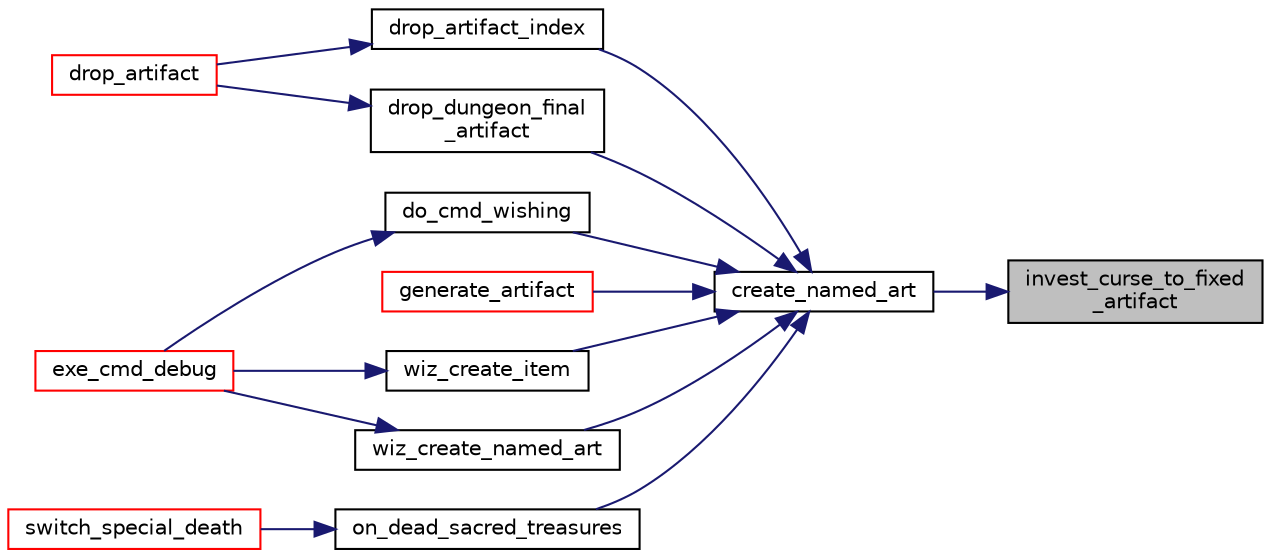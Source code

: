 digraph "invest_curse_to_fixed_artifact"
{
 // LATEX_PDF_SIZE
  edge [fontname="Helvetica",fontsize="10",labelfontname="Helvetica",labelfontsize="10"];
  node [fontname="Helvetica",fontsize="10",shape=record];
  rankdir="RL";
  Node1 [label="invest_curse_to_fixed\l_artifact",height=0.2,width=0.4,color="black", fillcolor="grey75", style="filled", fontcolor="black",tooltip=" "];
  Node1 -> Node2 [dir="back",color="midnightblue",fontsize="10",style="solid",fontname="Helvetica"];
  Node2 [label="create_named_art",height=0.2,width=0.4,color="black", fillcolor="white", style="filled",URL="$fixed-art-generator_8cpp.html#a0e609c4508abe3e79a3aa921f8f052d4",tooltip="フロアの指定された位置に固定アーティファクトを生成する。 / Create the artifact of the specified number"];
  Node2 -> Node3 [dir="back",color="midnightblue",fontsize="10",style="solid",fontname="Helvetica"];
  Node3 [label="do_cmd_wishing",height=0.2,width=0.4,color="black", fillcolor="white", style="filled",URL="$wizard-item-modifier_8cpp.html#a3bd34825cd5d9e92c7474a31576ac7c0",tooltip="願ったが消えてしまった場合のメッセージ"];
  Node3 -> Node4 [dir="back",color="midnightblue",fontsize="10",style="solid",fontname="Helvetica"];
  Node4 [label="exe_cmd_debug",height=0.2,width=0.4,color="red", fillcolor="white", style="filled",URL="$cmd-wizard_8cpp.html#a5963d5e37be29cedcf7069555ead595e",tooltip="デバッグコマンド選択処理への分岐"];
  Node2 -> Node12 [dir="back",color="midnightblue",fontsize="10",style="solid",fontname="Helvetica"];
  Node12 [label="drop_artifact_index",height=0.2,width=0.4,color="black", fillcolor="white", style="filled",URL="$monster-death_8cpp.html#a24bbcb03067d88964cdf68db9124210b",tooltip="アーティファクトのドロップ判定処理"];
  Node12 -> Node13 [dir="back",color="midnightblue",fontsize="10",style="solid",fontname="Helvetica"];
  Node13 [label="drop_artifact",height=0.2,width=0.4,color="red", fillcolor="white", style="filled",URL="$monster-death_8cpp.html#aea0de54fa5a454fe0ffe114223355316",tooltip=" "];
  Node2 -> Node1736 [dir="back",color="midnightblue",fontsize="10",style="solid",fontname="Helvetica"];
  Node1736 [label="drop_dungeon_final\l_artifact",height=0.2,width=0.4,color="black", fillcolor="white", style="filled",URL="$monster-death_8cpp.html#a92ea67756bf181388e5e4e51207cfa03",tooltip=" "];
  Node1736 -> Node13 [dir="back",color="midnightblue",fontsize="10",style="solid",fontname="Helvetica"];
  Node2 -> Node1652 [dir="back",color="midnightblue",fontsize="10",style="solid",fontname="Helvetica"];
  Node1652 [label="generate_artifact",height=0.2,width=0.4,color="red", fillcolor="white", style="filled",URL="$fixed-map-generator_8cpp.html#af81a0584225771d2ab4a403d68ba1509",tooltip=" "];
  Node2 -> Node1737 [dir="back",color="midnightblue",fontsize="10",style="solid",fontname="Helvetica"];
  Node1737 [label="on_dead_sacred_treasures",height=0.2,width=0.4,color="black", fillcolor="white", style="filled",URL="$special-death-switcher_8cpp.html#a8b08f5e5d6aa55d2ec04e54b74566fb6",tooltip=" "];
  Node1737 -> Node559 [dir="back",color="midnightblue",fontsize="10",style="solid",fontname="Helvetica"];
  Node559 [label="switch_special_death",height=0.2,width=0.4,color="red", fillcolor="white", style="filled",URL="$special-death-switcher_8cpp.html#a6ecb03d662c5a6acf294c9426e730cde",tooltip=" "];
  Node2 -> Node813 [dir="back",color="midnightblue",fontsize="10",style="solid",fontname="Helvetica"];
  Node813 [label="wiz_create_item",height=0.2,width=0.4,color="black", fillcolor="white", style="filled",URL="$wizard-special-process_8cpp.html#a3a8736b020ffd037a5337cdebed86b88",tooltip="任意のベースアイテム生成のメインルーチン / Wizard routine for creating objects -RAK-"];
  Node813 -> Node4 [dir="back",color="midnightblue",fontsize="10",style="solid",fontname="Helvetica"];
  Node2 -> Node1441 [dir="back",color="midnightblue",fontsize="10",style="solid",fontname="Helvetica"];
  Node1441 [label="wiz_create_named_art",height=0.2,width=0.4,color="black", fillcolor="white", style="filled",URL="$wizard-special-process_8cpp.html#a7742adeeabc444abfcb20a24a3a61b56",tooltip="指定されたIDの固定アーティファクトを生成する / Create the artifact of the specified number"];
  Node1441 -> Node4 [dir="back",color="midnightblue",fontsize="10",style="solid",fontname="Helvetica"];
}
